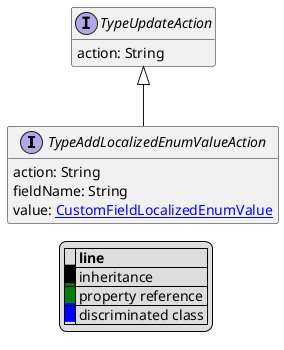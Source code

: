 @startuml

hide empty fields
hide empty methods
legend
|= |= line |
|<back:black>   </back>| inheritance |
|<back:green>   </back>| property reference |
|<back:blue>   </back>| discriminated class |
endlegend
interface TypeAddLocalizedEnumValueAction [[TypeAddLocalizedEnumValueAction.svg]] extends TypeUpdateAction {
    action: String
    fieldName: String
    value: [[CustomFieldLocalizedEnumValue.svg CustomFieldLocalizedEnumValue]]
}
interface TypeUpdateAction [[TypeUpdateAction.svg]]  {
    action: String
}





@enduml
